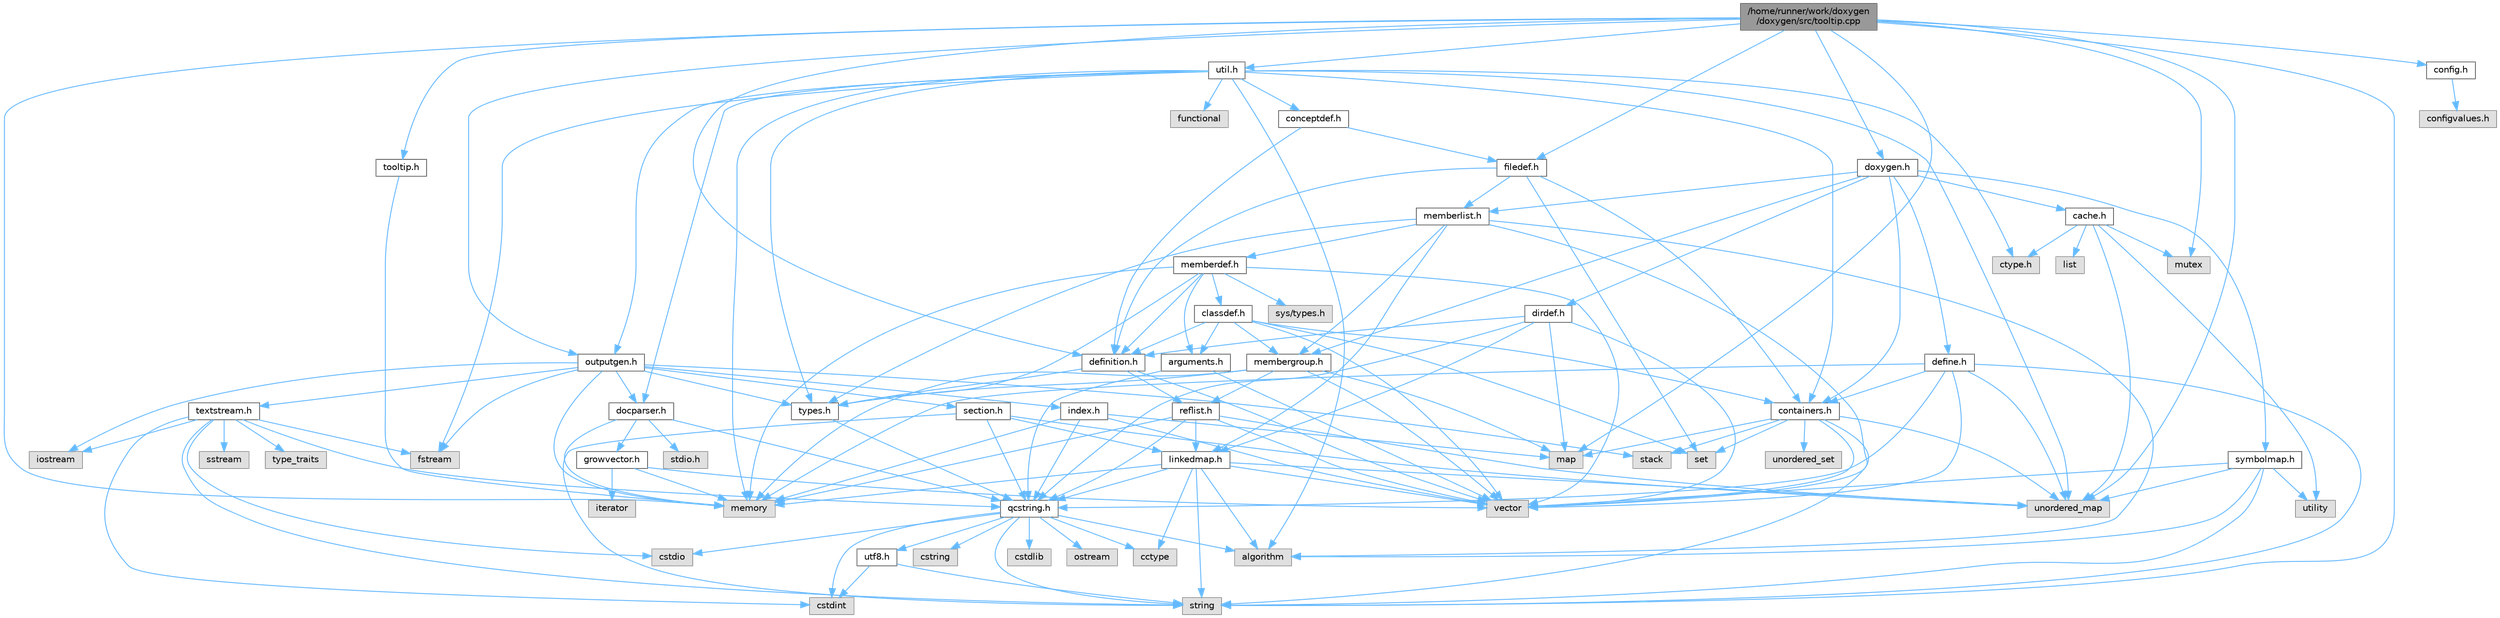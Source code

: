 digraph "/home/runner/work/doxygen/doxygen/src/tooltip.cpp"
{
 // INTERACTIVE_SVG=YES
 // LATEX_PDF_SIZE
  bgcolor="transparent";
  edge [fontname=Helvetica,fontsize=10,labelfontname=Helvetica,labelfontsize=10];
  node [fontname=Helvetica,fontsize=10,shape=box,height=0.2,width=0.4];
  Node1 [label="/home/runner/work/doxygen\l/doxygen/src/tooltip.cpp",height=0.2,width=0.4,color="gray40", fillcolor="grey60", style="filled", fontcolor="black",tooltip=" "];
  Node1 -> Node2 [color="steelblue1",style="solid"];
  Node2 [label="map",height=0.2,width=0.4,color="grey60", fillcolor="#E0E0E0", style="filled",tooltip=" "];
  Node1 -> Node3 [color="steelblue1",style="solid"];
  Node3 [label="memory",height=0.2,width=0.4,color="grey60", fillcolor="#E0E0E0", style="filled",tooltip=" "];
  Node1 -> Node4 [color="steelblue1",style="solid"];
  Node4 [label="unordered_map",height=0.2,width=0.4,color="grey60", fillcolor="#E0E0E0", style="filled",tooltip=" "];
  Node1 -> Node5 [color="steelblue1",style="solid"];
  Node5 [label="string",height=0.2,width=0.4,color="grey60", fillcolor="#E0E0E0", style="filled",tooltip=" "];
  Node1 -> Node6 [color="steelblue1",style="solid"];
  Node6 [label="mutex",height=0.2,width=0.4,color="grey60", fillcolor="#E0E0E0", style="filled",tooltip=" "];
  Node1 -> Node7 [color="steelblue1",style="solid"];
  Node7 [label="tooltip.h",height=0.2,width=0.4,color="grey40", fillcolor="white", style="filled",URL="$db/d83/tooltip_8h.html",tooltip=" "];
  Node7 -> Node3 [color="steelblue1",style="solid"];
  Node1 -> Node8 [color="steelblue1",style="solid"];
  Node8 [label="definition.h",height=0.2,width=0.4,color="grey40", fillcolor="white", style="filled",URL="$df/da1/definition_8h.html",tooltip=" "];
  Node8 -> Node9 [color="steelblue1",style="solid"];
  Node9 [label="vector",height=0.2,width=0.4,color="grey60", fillcolor="#E0E0E0", style="filled",tooltip=" "];
  Node8 -> Node10 [color="steelblue1",style="solid"];
  Node10 [label="types.h",height=0.2,width=0.4,color="grey40", fillcolor="white", style="filled",URL="$d9/d49/types_8h.html",tooltip="This file contains a number of basic enums and types."];
  Node10 -> Node11 [color="steelblue1",style="solid"];
  Node11 [label="qcstring.h",height=0.2,width=0.4,color="grey40", fillcolor="white", style="filled",URL="$d7/d5c/qcstring_8h.html",tooltip=" "];
  Node11 -> Node5 [color="steelblue1",style="solid"];
  Node11 -> Node12 [color="steelblue1",style="solid"];
  Node12 [label="algorithm",height=0.2,width=0.4,color="grey60", fillcolor="#E0E0E0", style="filled",tooltip=" "];
  Node11 -> Node13 [color="steelblue1",style="solid"];
  Node13 [label="cctype",height=0.2,width=0.4,color="grey60", fillcolor="#E0E0E0", style="filled",tooltip=" "];
  Node11 -> Node14 [color="steelblue1",style="solid"];
  Node14 [label="cstring",height=0.2,width=0.4,color="grey60", fillcolor="#E0E0E0", style="filled",tooltip=" "];
  Node11 -> Node15 [color="steelblue1",style="solid"];
  Node15 [label="cstdio",height=0.2,width=0.4,color="grey60", fillcolor="#E0E0E0", style="filled",tooltip=" "];
  Node11 -> Node16 [color="steelblue1",style="solid"];
  Node16 [label="cstdlib",height=0.2,width=0.4,color="grey60", fillcolor="#E0E0E0", style="filled",tooltip=" "];
  Node11 -> Node17 [color="steelblue1",style="solid"];
  Node17 [label="cstdint",height=0.2,width=0.4,color="grey60", fillcolor="#E0E0E0", style="filled",tooltip=" "];
  Node11 -> Node18 [color="steelblue1",style="solid"];
  Node18 [label="ostream",height=0.2,width=0.4,color="grey60", fillcolor="#E0E0E0", style="filled",tooltip=" "];
  Node11 -> Node19 [color="steelblue1",style="solid"];
  Node19 [label="utf8.h",height=0.2,width=0.4,color="grey40", fillcolor="white", style="filled",URL="$db/d7c/utf8_8h.html",tooltip="Various UTF8 related helper functions."];
  Node19 -> Node17 [color="steelblue1",style="solid"];
  Node19 -> Node5 [color="steelblue1",style="solid"];
  Node8 -> Node20 [color="steelblue1",style="solid"];
  Node20 [label="reflist.h",height=0.2,width=0.4,color="grey40", fillcolor="white", style="filled",URL="$d1/d02/reflist_8h.html",tooltip=" "];
  Node20 -> Node9 [color="steelblue1",style="solid"];
  Node20 -> Node4 [color="steelblue1",style="solid"];
  Node20 -> Node3 [color="steelblue1",style="solid"];
  Node20 -> Node11 [color="steelblue1",style="solid"];
  Node20 -> Node21 [color="steelblue1",style="solid"];
  Node21 [label="linkedmap.h",height=0.2,width=0.4,color="grey40", fillcolor="white", style="filled",URL="$da/de1/linkedmap_8h.html",tooltip=" "];
  Node21 -> Node4 [color="steelblue1",style="solid"];
  Node21 -> Node9 [color="steelblue1",style="solid"];
  Node21 -> Node3 [color="steelblue1",style="solid"];
  Node21 -> Node5 [color="steelblue1",style="solid"];
  Node21 -> Node12 [color="steelblue1",style="solid"];
  Node21 -> Node13 [color="steelblue1",style="solid"];
  Node21 -> Node11 [color="steelblue1",style="solid"];
  Node1 -> Node22 [color="steelblue1",style="solid"];
  Node22 [label="outputgen.h",height=0.2,width=0.4,color="grey40", fillcolor="white", style="filled",URL="$df/d06/outputgen_8h.html",tooltip=" "];
  Node22 -> Node3 [color="steelblue1",style="solid"];
  Node22 -> Node23 [color="steelblue1",style="solid"];
  Node23 [label="stack",height=0.2,width=0.4,color="grey60", fillcolor="#E0E0E0", style="filled",tooltip=" "];
  Node22 -> Node24 [color="steelblue1",style="solid"];
  Node24 [label="iostream",height=0.2,width=0.4,color="grey60", fillcolor="#E0E0E0", style="filled",tooltip=" "];
  Node22 -> Node25 [color="steelblue1",style="solid"];
  Node25 [label="fstream",height=0.2,width=0.4,color="grey60", fillcolor="#E0E0E0", style="filled",tooltip=" "];
  Node22 -> Node10 [color="steelblue1",style="solid"];
  Node22 -> Node26 [color="steelblue1",style="solid"];
  Node26 [label="index.h",height=0.2,width=0.4,color="grey40", fillcolor="white", style="filled",URL="$d1/db5/index_8h.html",tooltip=" "];
  Node26 -> Node3 [color="steelblue1",style="solid"];
  Node26 -> Node9 [color="steelblue1",style="solid"];
  Node26 -> Node2 [color="steelblue1",style="solid"];
  Node26 -> Node11 [color="steelblue1",style="solid"];
  Node22 -> Node27 [color="steelblue1",style="solid"];
  Node27 [label="section.h",height=0.2,width=0.4,color="grey40", fillcolor="white", style="filled",URL="$d1/d2a/section_8h.html",tooltip=" "];
  Node27 -> Node5 [color="steelblue1",style="solid"];
  Node27 -> Node4 [color="steelblue1",style="solid"];
  Node27 -> Node11 [color="steelblue1",style="solid"];
  Node27 -> Node21 [color="steelblue1",style="solid"];
  Node22 -> Node28 [color="steelblue1",style="solid"];
  Node28 [label="textstream.h",height=0.2,width=0.4,color="grey40", fillcolor="white", style="filled",URL="$d4/d7d/textstream_8h.html",tooltip=" "];
  Node28 -> Node5 [color="steelblue1",style="solid"];
  Node28 -> Node24 [color="steelblue1",style="solid"];
  Node28 -> Node29 [color="steelblue1",style="solid"];
  Node29 [label="sstream",height=0.2,width=0.4,color="grey60", fillcolor="#E0E0E0", style="filled",tooltip=" "];
  Node28 -> Node17 [color="steelblue1",style="solid"];
  Node28 -> Node15 [color="steelblue1",style="solid"];
  Node28 -> Node25 [color="steelblue1",style="solid"];
  Node28 -> Node30 [color="steelblue1",style="solid"];
  Node30 [label="type_traits",height=0.2,width=0.4,color="grey60", fillcolor="#E0E0E0", style="filled",tooltip=" "];
  Node28 -> Node11 [color="steelblue1",style="solid"];
  Node22 -> Node31 [color="steelblue1",style="solid"];
  Node31 [label="docparser.h",height=0.2,width=0.4,color="grey40", fillcolor="white", style="filled",URL="$de/d9c/docparser_8h.html",tooltip=" "];
  Node31 -> Node32 [color="steelblue1",style="solid"];
  Node32 [label="stdio.h",height=0.2,width=0.4,color="grey60", fillcolor="#E0E0E0", style="filled",tooltip=" "];
  Node31 -> Node3 [color="steelblue1",style="solid"];
  Node31 -> Node11 [color="steelblue1",style="solid"];
  Node31 -> Node33 [color="steelblue1",style="solid"];
  Node33 [label="growvector.h",height=0.2,width=0.4,color="grey40", fillcolor="white", style="filled",URL="$d7/d50/growvector_8h.html",tooltip=" "];
  Node33 -> Node9 [color="steelblue1",style="solid"];
  Node33 -> Node3 [color="steelblue1",style="solid"];
  Node33 -> Node34 [color="steelblue1",style="solid"];
  Node34 [label="iterator",height=0.2,width=0.4,color="grey60", fillcolor="#E0E0E0", style="filled",tooltip=" "];
  Node1 -> Node35 [color="steelblue1",style="solid"];
  Node35 [label="util.h",height=0.2,width=0.4,color="grey40", fillcolor="white", style="filled",URL="$d8/d3c/util_8h.html",tooltip="A bunch of utility functions."];
  Node35 -> Node3 [color="steelblue1",style="solid"];
  Node35 -> Node4 [color="steelblue1",style="solid"];
  Node35 -> Node12 [color="steelblue1",style="solid"];
  Node35 -> Node36 [color="steelblue1",style="solid"];
  Node36 [label="functional",height=0.2,width=0.4,color="grey60", fillcolor="#E0E0E0", style="filled",tooltip=" "];
  Node35 -> Node25 [color="steelblue1",style="solid"];
  Node35 -> Node37 [color="steelblue1",style="solid"];
  Node37 [label="ctype.h",height=0.2,width=0.4,color="grey60", fillcolor="#E0E0E0", style="filled",tooltip=" "];
  Node35 -> Node10 [color="steelblue1",style="solid"];
  Node35 -> Node31 [color="steelblue1",style="solid"];
  Node35 -> Node38 [color="steelblue1",style="solid"];
  Node38 [label="containers.h",height=0.2,width=0.4,color="grey40", fillcolor="white", style="filled",URL="$d5/d75/containers_8h.html",tooltip=" "];
  Node38 -> Node9 [color="steelblue1",style="solid"];
  Node38 -> Node5 [color="steelblue1",style="solid"];
  Node38 -> Node39 [color="steelblue1",style="solid"];
  Node39 [label="set",height=0.2,width=0.4,color="grey60", fillcolor="#E0E0E0", style="filled",tooltip=" "];
  Node38 -> Node2 [color="steelblue1",style="solid"];
  Node38 -> Node40 [color="steelblue1",style="solid"];
  Node40 [label="unordered_set",height=0.2,width=0.4,color="grey60", fillcolor="#E0E0E0", style="filled",tooltip=" "];
  Node38 -> Node4 [color="steelblue1",style="solid"];
  Node38 -> Node23 [color="steelblue1",style="solid"];
  Node35 -> Node22 [color="steelblue1",style="solid"];
  Node35 -> Node41 [color="steelblue1",style="solid"];
  Node41 [label="conceptdef.h",height=0.2,width=0.4,color="grey40", fillcolor="white", style="filled",URL="$da/df1/conceptdef_8h.html",tooltip=" "];
  Node41 -> Node8 [color="steelblue1",style="solid"];
  Node41 -> Node42 [color="steelblue1",style="solid"];
  Node42 [label="filedef.h",height=0.2,width=0.4,color="grey40", fillcolor="white", style="filled",URL="$d4/d3a/filedef_8h.html",tooltip=" "];
  Node42 -> Node39 [color="steelblue1",style="solid"];
  Node42 -> Node8 [color="steelblue1",style="solid"];
  Node42 -> Node43 [color="steelblue1",style="solid"];
  Node43 [label="memberlist.h",height=0.2,width=0.4,color="grey40", fillcolor="white", style="filled",URL="$dd/d78/memberlist_8h.html",tooltip=" "];
  Node43 -> Node9 [color="steelblue1",style="solid"];
  Node43 -> Node12 [color="steelblue1",style="solid"];
  Node43 -> Node44 [color="steelblue1",style="solid"];
  Node44 [label="memberdef.h",height=0.2,width=0.4,color="grey40", fillcolor="white", style="filled",URL="$d4/d46/memberdef_8h.html",tooltip=" "];
  Node44 -> Node9 [color="steelblue1",style="solid"];
  Node44 -> Node3 [color="steelblue1",style="solid"];
  Node44 -> Node45 [color="steelblue1",style="solid"];
  Node45 [label="sys/types.h",height=0.2,width=0.4,color="grey60", fillcolor="#E0E0E0", style="filled",tooltip=" "];
  Node44 -> Node10 [color="steelblue1",style="solid"];
  Node44 -> Node8 [color="steelblue1",style="solid"];
  Node44 -> Node46 [color="steelblue1",style="solid"];
  Node46 [label="arguments.h",height=0.2,width=0.4,color="grey40", fillcolor="white", style="filled",URL="$df/d9b/arguments_8h.html",tooltip=" "];
  Node46 -> Node9 [color="steelblue1",style="solid"];
  Node46 -> Node11 [color="steelblue1",style="solid"];
  Node44 -> Node47 [color="steelblue1",style="solid"];
  Node47 [label="classdef.h",height=0.2,width=0.4,color="grey40", fillcolor="white", style="filled",URL="$d1/da6/classdef_8h.html",tooltip=" "];
  Node47 -> Node9 [color="steelblue1",style="solid"];
  Node47 -> Node39 [color="steelblue1",style="solid"];
  Node47 -> Node38 [color="steelblue1",style="solid"];
  Node47 -> Node8 [color="steelblue1",style="solid"];
  Node47 -> Node46 [color="steelblue1",style="solid"];
  Node47 -> Node48 [color="steelblue1",style="solid"];
  Node48 [label="membergroup.h",height=0.2,width=0.4,color="grey40", fillcolor="white", style="filled",URL="$d9/d11/membergroup_8h.html",tooltip=" "];
  Node48 -> Node9 [color="steelblue1",style="solid"];
  Node48 -> Node2 [color="steelblue1",style="solid"];
  Node48 -> Node3 [color="steelblue1",style="solid"];
  Node48 -> Node10 [color="steelblue1",style="solid"];
  Node48 -> Node20 [color="steelblue1",style="solid"];
  Node43 -> Node21 [color="steelblue1",style="solid"];
  Node43 -> Node10 [color="steelblue1",style="solid"];
  Node43 -> Node48 [color="steelblue1",style="solid"];
  Node42 -> Node38 [color="steelblue1",style="solid"];
  Node1 -> Node42 [color="steelblue1",style="solid"];
  Node1 -> Node49 [color="steelblue1",style="solid"];
  Node49 [label="doxygen.h",height=0.2,width=0.4,color="grey40", fillcolor="white", style="filled",URL="$d1/da1/doxygen_8h.html",tooltip=" "];
  Node49 -> Node38 [color="steelblue1",style="solid"];
  Node49 -> Node48 [color="steelblue1",style="solid"];
  Node49 -> Node50 [color="steelblue1",style="solid"];
  Node50 [label="dirdef.h",height=0.2,width=0.4,color="grey40", fillcolor="white", style="filled",URL="$d6/d15/dirdef_8h.html",tooltip=" "];
  Node50 -> Node9 [color="steelblue1",style="solid"];
  Node50 -> Node2 [color="steelblue1",style="solid"];
  Node50 -> Node11 [color="steelblue1",style="solid"];
  Node50 -> Node21 [color="steelblue1",style="solid"];
  Node50 -> Node8 [color="steelblue1",style="solid"];
  Node49 -> Node43 [color="steelblue1",style="solid"];
  Node49 -> Node51 [color="steelblue1",style="solid"];
  Node51 [label="define.h",height=0.2,width=0.4,color="grey40", fillcolor="white", style="filled",URL="$df/d67/define_8h.html",tooltip=" "];
  Node51 -> Node9 [color="steelblue1",style="solid"];
  Node51 -> Node3 [color="steelblue1",style="solid"];
  Node51 -> Node5 [color="steelblue1",style="solid"];
  Node51 -> Node4 [color="steelblue1",style="solid"];
  Node51 -> Node11 [color="steelblue1",style="solid"];
  Node51 -> Node38 [color="steelblue1",style="solid"];
  Node49 -> Node52 [color="steelblue1",style="solid"];
  Node52 [label="cache.h",height=0.2,width=0.4,color="grey40", fillcolor="white", style="filled",URL="$d3/d26/cache_8h.html",tooltip=" "];
  Node52 -> Node53 [color="steelblue1",style="solid"];
  Node53 [label="list",height=0.2,width=0.4,color="grey60", fillcolor="#E0E0E0", style="filled",tooltip=" "];
  Node52 -> Node4 [color="steelblue1",style="solid"];
  Node52 -> Node6 [color="steelblue1",style="solid"];
  Node52 -> Node54 [color="steelblue1",style="solid"];
  Node54 [label="utility",height=0.2,width=0.4,color="grey60", fillcolor="#E0E0E0", style="filled",tooltip=" "];
  Node52 -> Node37 [color="steelblue1",style="solid"];
  Node49 -> Node55 [color="steelblue1",style="solid"];
  Node55 [label="symbolmap.h",height=0.2,width=0.4,color="grey40", fillcolor="white", style="filled",URL="$d7/ddd/symbolmap_8h.html",tooltip=" "];
  Node55 -> Node12 [color="steelblue1",style="solid"];
  Node55 -> Node4 [color="steelblue1",style="solid"];
  Node55 -> Node9 [color="steelblue1",style="solid"];
  Node55 -> Node5 [color="steelblue1",style="solid"];
  Node55 -> Node54 [color="steelblue1",style="solid"];
  Node1 -> Node56 [color="steelblue1",style="solid"];
  Node56 [label="config.h",height=0.2,width=0.4,color="grey40", fillcolor="white", style="filled",URL="$db/d16/config_8h.html",tooltip=" "];
  Node56 -> Node57 [color="steelblue1",style="solid"];
  Node57 [label="configvalues.h",height=0.2,width=0.4,color="grey60", fillcolor="#E0E0E0", style="filled",tooltip=" "];
}
